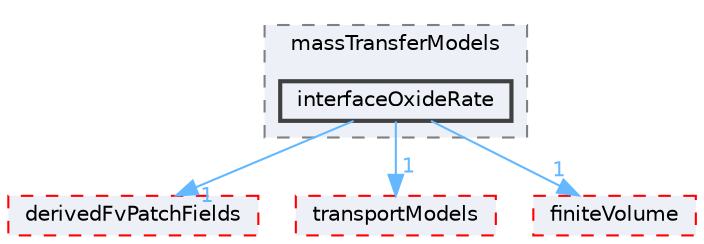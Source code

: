 digraph "src/phaseSystemModels/multiphaseInter/phasesSystem/massTransferModels/interfaceOxideRate"
{
 // LATEX_PDF_SIZE
  bgcolor="transparent";
  edge [fontname=Helvetica,fontsize=10,labelfontname=Helvetica,labelfontsize=10];
  node [fontname=Helvetica,fontsize=10,shape=box,height=0.2,width=0.4];
  compound=true
  subgraph clusterdir_0c0b5129472ca29c58a10e8c1b48f1f6 {
    graph [ bgcolor="#edf0f7", pencolor="grey50", label="massTransferModels", fontname=Helvetica,fontsize=10 style="filled,dashed", URL="dir_0c0b5129472ca29c58a10e8c1b48f1f6.html",tooltip=""]
  dir_d6dcbe8166625d7bca706d96f1e2f106 [label="interfaceOxideRate", fillcolor="#edf0f7", color="grey25", style="filled,bold", URL="dir_d6dcbe8166625d7bca706d96f1e2f106.html",tooltip=""];
  }
  dir_3fc90860fbc6a2b15198aced2bc0af7c [label="derivedFvPatchFields", fillcolor="#edf0f7", color="red", style="filled,dashed", URL="dir_3fc90860fbc6a2b15198aced2bc0af7c.html",tooltip=""];
  dir_9415e59289a6feeb24164dafa70a594f [label="transportModels", fillcolor="#edf0f7", color="red", style="filled,dashed", URL="dir_9415e59289a6feeb24164dafa70a594f.html",tooltip=""];
  dir_9bd15774b555cf7259a6fa18f99fe99b [label="finiteVolume", fillcolor="#edf0f7", color="red", style="filled,dashed", URL="dir_9bd15774b555cf7259a6fa18f99fe99b.html",tooltip=""];
  dir_d6dcbe8166625d7bca706d96f1e2f106->dir_3fc90860fbc6a2b15198aced2bc0af7c [headlabel="1", labeldistance=1.5 headhref="dir_001902_000881.html" href="dir_001902_000881.html" color="steelblue1" fontcolor="steelblue1"];
  dir_d6dcbe8166625d7bca706d96f1e2f106->dir_9415e59289a6feeb24164dafa70a594f [headlabel="1", labeldistance=1.5 headhref="dir_001902_004112.html" href="dir_001902_004112.html" color="steelblue1" fontcolor="steelblue1"];
  dir_d6dcbe8166625d7bca706d96f1e2f106->dir_9bd15774b555cf7259a6fa18f99fe99b [headlabel="1", labeldistance=1.5 headhref="dir_001902_001387.html" href="dir_001902_001387.html" color="steelblue1" fontcolor="steelblue1"];
}
